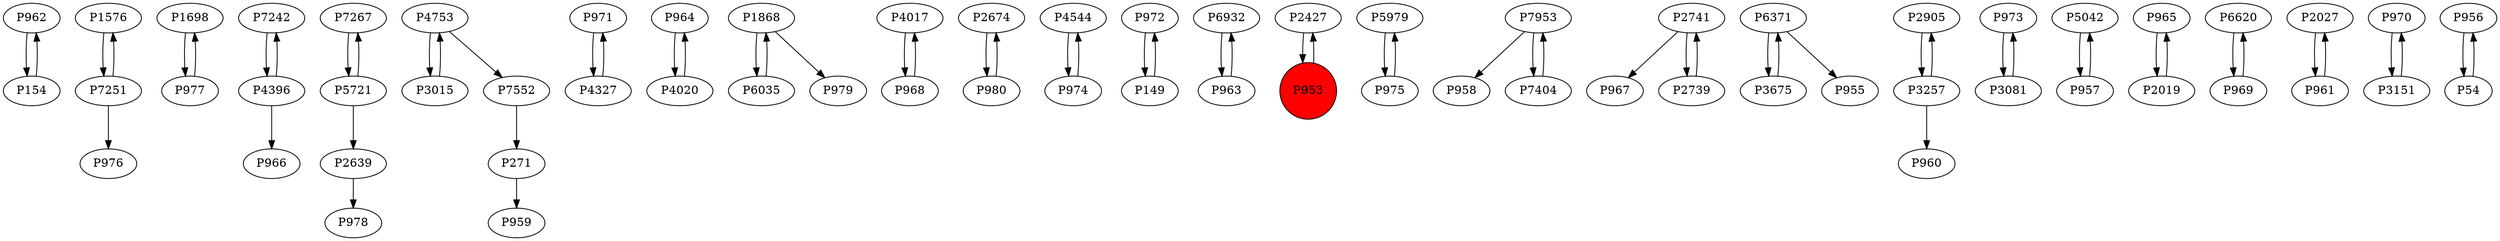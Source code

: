 digraph {
	P962 -> P154
	P1576 -> P7251
	P1698 -> P977
	P7242 -> P4396
	P7267 -> P5721
	P4753 -> P3015
	P271 -> P959
	P971 -> P4327
	P7251 -> P1576
	P964 -> P4020
	P1868 -> P6035
	P4017 -> P968
	P2674 -> P980
	P4544 -> P974
	P5721 -> P7267
	P972 -> P149
	P6932 -> P963
	P4020 -> P964
	P2427 -> P953
	P5979 -> P975
	P149 -> P972
	P6035 -> P1868
	P2639 -> P978
	P7953 -> P958
	P4396 -> P7242
	P968 -> P4017
	P7404 -> P7953
	P2741 -> P967
	P1868 -> P979
	P6371 -> P3675
	P2905 -> P3257
	P3015 -> P4753
	P3257 -> P2905
	P7251 -> P976
	P973 -> P3081
	P5042 -> P957
	P965 -> P2019
	P975 -> P5979
	P3675 -> P6371
	P4753 -> P7552
	P974 -> P4544
	P2739 -> P2741
	P957 -> P5042
	P2019 -> P965
	P7552 -> P271
	P980 -> P2674
	P4396 -> P966
	P6620 -> P969
	P969 -> P6620
	P5721 -> P2639
	P6371 -> P955
	P2027 -> P961
	P953 -> P2427
	P970 -> P3151
	P961 -> P2027
	P154 -> P962
	P4327 -> P971
	P963 -> P6932
	P956 -> P54
	P7953 -> P7404
	P2741 -> P2739
	P3081 -> P973
	P3257 -> P960
	P54 -> P956
	P3151 -> P970
	P977 -> P1698
	P953 [shape=circle]
	P953 [style=filled]
	P953 [fillcolor=red]
}
